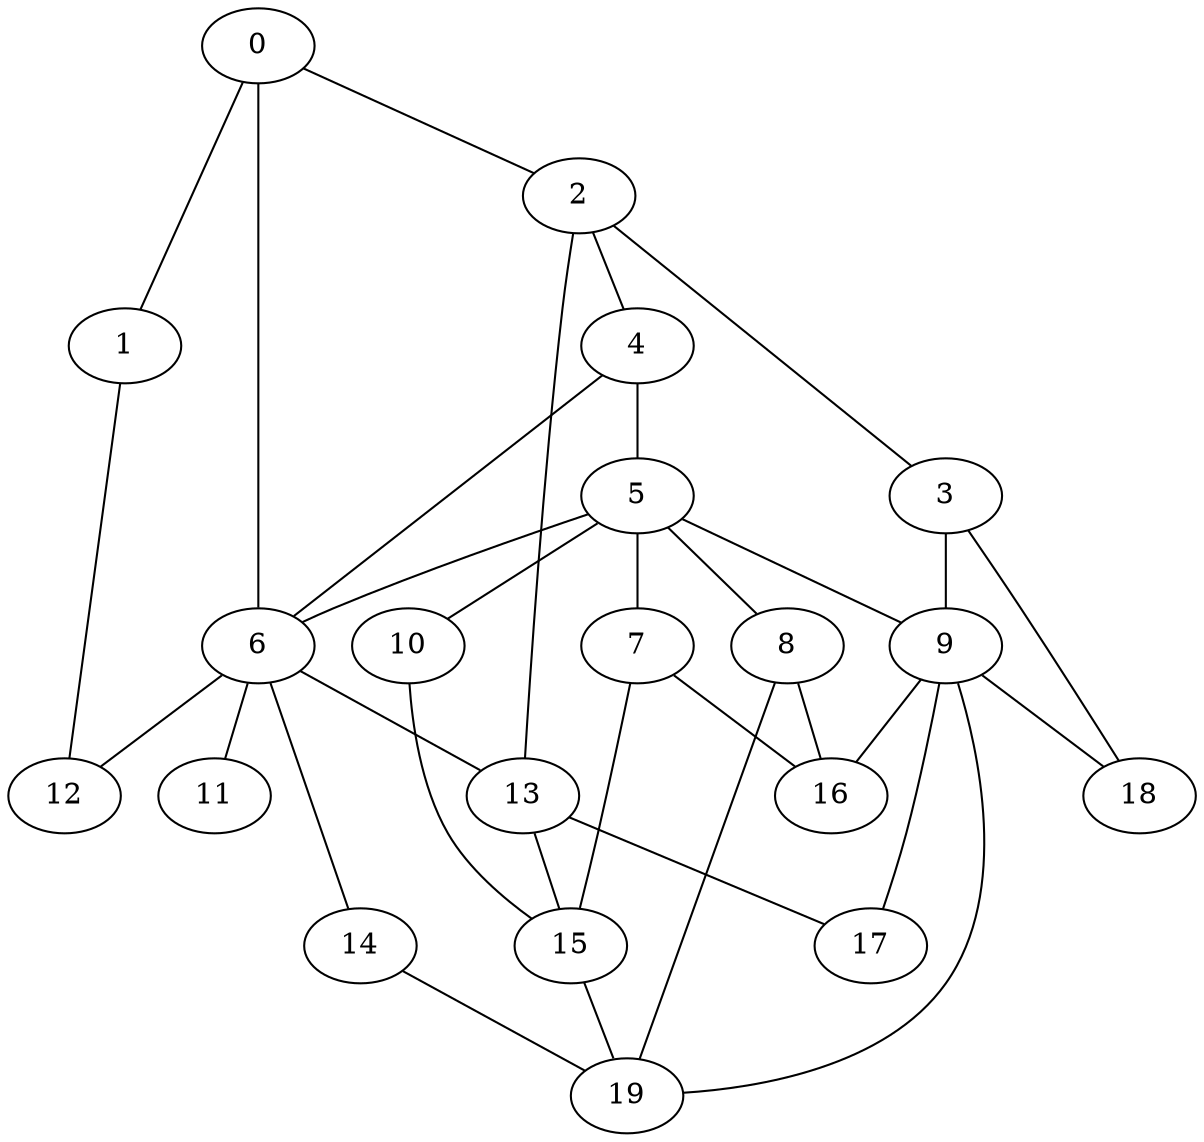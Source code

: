 graph graphname {0--1
0--2
0--6
1--12
2--3
2--4
2--13
3--9
3--18
4--5
4--6
5--6
5--7
5--8
5--9
5--10
6--11
6--12
6--13
6--14
7--15
7--16
8--16
8--19
9--16
9--17
9--18
9--19
10--15
13--15
13--17
14--19
15--19
}